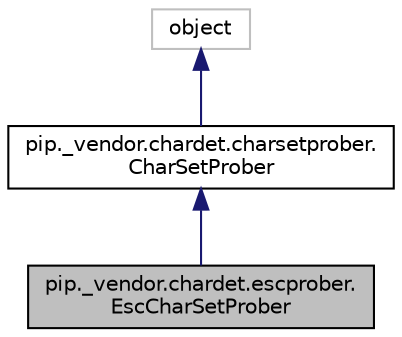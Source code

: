 digraph "pip._vendor.chardet.escprober.EscCharSetProber"
{
 // LATEX_PDF_SIZE
  edge [fontname="Helvetica",fontsize="10",labelfontname="Helvetica",labelfontsize="10"];
  node [fontname="Helvetica",fontsize="10",shape=record];
  Node1 [label="pip._vendor.chardet.escprober.\lEscCharSetProber",height=0.2,width=0.4,color="black", fillcolor="grey75", style="filled", fontcolor="black",tooltip=" "];
  Node2 -> Node1 [dir="back",color="midnightblue",fontsize="10",style="solid",fontname="Helvetica"];
  Node2 [label="pip._vendor.chardet.charsetprober.\lCharSetProber",height=0.2,width=0.4,color="black", fillcolor="white", style="filled",URL="$classpip_1_1__vendor_1_1chardet_1_1charsetprober_1_1_char_set_prober.html",tooltip=" "];
  Node3 -> Node2 [dir="back",color="midnightblue",fontsize="10",style="solid",fontname="Helvetica"];
  Node3 [label="object",height=0.2,width=0.4,color="grey75", fillcolor="white", style="filled",tooltip=" "];
}
